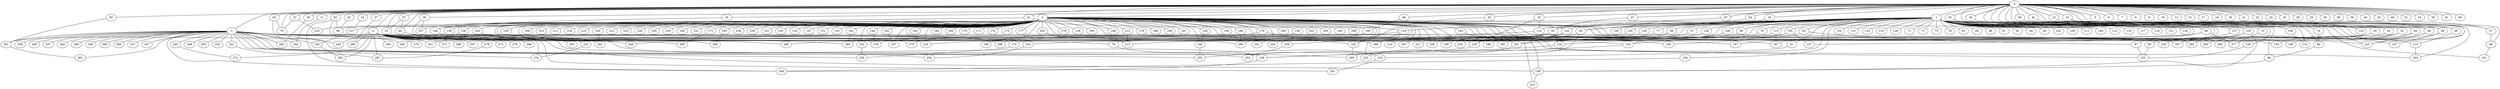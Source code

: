 
graph graphname {
    0 -- 1
0 -- 2
0 -- 3
0 -- 4
0 -- 5
0 -- 6
0 -- 7
0 -- 8
0 -- 9
0 -- 10
0 -- 11
0 -- 12
0 -- 13
0 -- 14
0 -- 15
0 -- 16
0 -- 17
0 -- 18
0 -- 19
0 -- 20
0 -- 21
0 -- 22
0 -- 23
0 -- 24
0 -- 25
0 -- 26
0 -- 27
0 -- 28
0 -- 29
0 -- 30
0 -- 31
0 -- 32
0 -- 33
0 -- 34
0 -- 35
0 -- 36
0 -- 37
0 -- 38
0 -- 39
0 -- 40
0 -- 41
0 -- 42
0 -- 43
0 -- 44
0 -- 45
0 -- 46
0 -- 47
0 -- 48
0 -- 49
0 -- 50
0 -- 51
0 -- 52
0 -- 53
0 -- 54
0 -- 55
0 -- 56
0 -- 57
0 -- 58
0 -- 59
0 -- 60
0 -- 61
0 -- 62
0 -- 63
0 -- 64
0 -- 65
0 -- 66
0 -- 67
0 -- 68
0 -- 69
0 -- 70
1 -- 128
1 -- 130
1 -- 131
1 -- 132
1 -- 133
1 -- 134
1 -- 129
1 -- 136
1 -- 137
1 -- 135
1 -- 71
1 -- 72
1 -- 73
1 -- 74
1 -- 75
1 -- 76
1 -- 77
1 -- 78
1 -- 79
1 -- 80
1 -- 81
1 -- 82
1 -- 83
1 -- 84
1 -- 85
1 -- 86
1 -- 87
1 -- 88
1 -- 89
1 -- 90
1 -- 91
1 -- 92
1 -- 93
1 -- 94
1 -- 95
1 -- 96
1 -- 97
1 -- 98
1 -- 99
1 -- 100
1 -- 101
1 -- 102
1 -- 103
1 -- 104
1 -- 105
1 -- 106
1 -- 107
1 -- 108
1 -- 109
1 -- 110
1 -- 111
1 -- 112
1 -- 113
1 -- 114
1 -- 115
1 -- 116
1 -- 117
1 -- 118
1 -- 119
1 -- 120
1 -- 121
1 -- 122
1 -- 123
1 -- 124
1 -- 125
1 -- 126
1 -- 127
2 -- 138
2 -- 139
2 -- 140
2 -- 141
2 -- 142
2 -- 143
2 -- 144
2 -- 145
2 -- 146
2 -- 147
2 -- 148
2 -- 149
2 -- 150
2 -- 151
2 -- 152
2 -- 153
2 -- 154
2 -- 155
2 -- 156
2 -- 157
2 -- 158
2 -- 159
2 -- 160
2 -- 161
2 -- 162
2 -- 163
2 -- 164
2 -- 165
2 -- 166
2 -- 167
2 -- 168
2 -- 169
2 -- 170
2 -- 171
2 -- 172
2 -- 173
2 -- 174
2 -- 175
2 -- 176
2 -- 177
2 -- 178
2 -- 179
2 -- 180
2 -- 181
2 -- 182
2 -- 183
2 -- 184
2 -- 185
2 -- 186
2 -- 187
2 -- 188
2 -- 189
2 -- 190
2 -- 191
2 -- 192
2 -- 193
2 -- 194
2 -- 195
2 -- 196
2 -- 197
2 -- 198
2 -- 199
2 -- 200
2 -- 201
2 -- 202
2 -- 203
2 -- 204
2 -- 205
2 -- 206
2 -- 207
2 -- 208
2 -- 209
2 -- 210
2 -- 211
2 -- 212
2 -- 213
2 -- 214
2 -- 215
2 -- 216
2 -- 217
2 -- 218
2 -- 219
2 -- 220
2 -- 221
2 -- 222
2 -- 223
2 -- 224
2 -- 225
2 -- 226
2 -- 227
2 -- 228
2 -- 229
2 -- 230
2 -- 231
2 -- 232
2 -- 233
2 -- 234
2 -- 235
2 -- 236
3 -- 256
3 -- 258
3 -- 259
3 -- 260
3 -- 261
3 -- 262
3 -- 257
3 -- 264
3 -- 265
3 -- 266
3 -- 267
3 -- 268
3 -- 269
3 -- 263
3 -- 237
3 -- 238
3 -- 239
3 -- 240
3 -- 241
3 -- 242
3 -- 243
3 -- 244
3 -- 245
3 -- 246
3 -- 247
3 -- 248
3 -- 249
3 -- 250
3 -- 251
3 -- 252
3 -- 253
3 -- 254
3 -- 255
3 -- 274
4 -- 270
4 -- 271
4 -- 272
4 -- 273
4 -- 274
4 -- 275
4 -- 276
4 -- 277
4 -- 278
4 -- 279
4 -- 280
4 -- 281
4 -- 282
4 -- 283
4 -- 284
4 -- 285
4 -- 286
4 -- 287
4 -- 288
4 -- 289
4 -- 290
4 -- 291
4 -- 292
4 -- 293
4 -- 294
4 -- 295
4 -- 296
4 -- 297
4 -- 298
4 -- 299
4 -- 135
4 -- 148
4 -- 199
4 -- 243
11 -- 244
13 -- 125
14 -- 217
16 -- 146
19 -- 128
22 -- 57
22 -- 48
22 -- 204
22 -- 277
26 -- 34
27 -- 286
31 -- 70
31 -- 232
32 -- 153
32 -- 238
32 -- 239
33 -- 114
33 -- 135
34 -- 206
35 -- 184
35 -- 122
36 -- 233
36 -- 207
37 -- 44
37 -- 53
41 -- 146
41 -- 119
42 -- 49
44 -- 79
45 -- 98
47 -- 93
48 -- 292
48 -- 168
49 -- 115
50 -- 262
52 -- 192
56 -- 58
57 -- 66
58 -- 283
58 -- 107
59 -- 167
59 -- 288
60 -- 125
60 -- 267
62 -- 98
62 -- 246
62 -- 216
63 -- 70
63 -- 158
64 -- 85
65 -- 261
66 -- 101
67 -- 145
68 -- 190
72 -- 277
74 -- 86
76 -- 154
77 -- 298
79 -- 123
80 -- 225
81 -- 295
83 -- 87
83 -- 289
85 -- 235
85 -- 253
86 -- 96
87 -- 225
88 -- 242
88 -- 283
88 -- 277
88 -- 201
90 -- 185
93 -- 278
93 -- 197
93 -- 134
93 -- 280
96 -- 148
97 -- 199
99 -- 285
99 -- 154
100 -- 249
103 -- 148
103 -- 267
103 -- 157
104 -- 246
105 -- 165
105 -- 137
105 -- 216
106 -- 110
108 -- 166
113 -- 213
113 -- 167
114 -- 125
114 -- 251
115 -- 204
119 -- 214
119 -- 288
119 -- 172
120 -- 275
123 -- 291
126 -- 135
127 -- 239
129 -- 225
134 -- 255
135 -- 158
138 -- 256
144 -- 278
145 -- 227
145 -- 201
145 -- 199
145 -- 228
146 -- 293
148 -- 215
149 -- 281
150 -- 261
154 -- 158
155 -- 194
156 -- 161
158 -- 246
162 -- 259
172 -- 259
173 -- 290
178 -- 192
178 -- 198
180 -- 289
181 -- 285
182 -- 187
190 -- 224
192 -- 295
193 -- 201
194 -- 255
195 -- 299
201 -- 222
203 -- 213
212 -- 213
217 -- 245
220 -- 233
233 -- 274
238 -- 253
240 -- 272
241 -- 287
242 -- 254
245 -- 282
261 -- 263
279 -- 287

}
